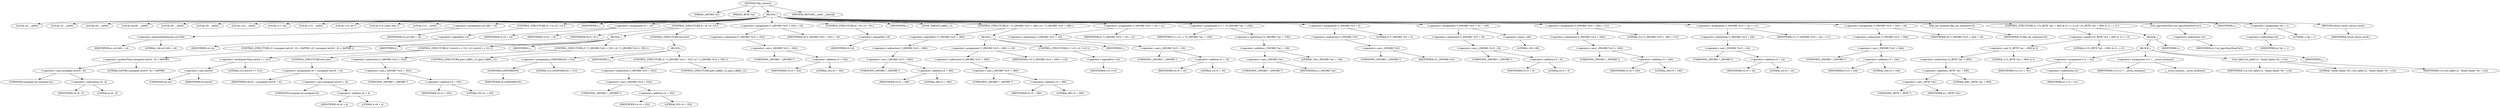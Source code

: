 digraph tftp_connect {  
"1000113" [label = "(METHOD,tftp_connect)" ]
"1000114" [label = "(PARAM,_QWORD *a1)" ]
"1000115" [label = "(PARAM,_BYTE *a2)" ]
"1000116" [label = "(BLOCK,,)" ]
"1000117" [label = "(LOCAL,v4: __int64)" ]
"1000118" [label = "(LOCAL,v5: __int64)" ]
"1000119" [label = "(LOCAL,v6: __int64)" ]
"1000120" [label = "(LOCAL,result: __int64)" ]
"1000121" [label = "(LOCAL,v8: __int64)" ]
"1000122" [label = "(LOCAL,v9: __int64)" ]
"1000123" [label = "(LOCAL,v10: __int64)" ]
"1000124" [label = "(LOCAL,v11: int)" ]
"1000125" [label = "(LOCAL,v12: __int64)" ]
"1000126" [label = "(LOCAL,v13: int *)" ]
"1000127" [label = "(LOCAL,v14: const char *)" ]
"1000128" [label = "(LOCAL,v15: __int64)" ]
"1000129" [label = "(<operator>.assignment,a1[148] = v4)" ]
"1000130" [label = "(<operator>.indirectIndexAccess,a1[148])" ]
"1000131" [label = "(IDENTIFIER,a1,a1[148] = v4)" ]
"1000132" [label = "(LITERAL,148,a1[148] = v4)" ]
"1000133" [label = "(IDENTIFIER,v4,a1[148] = v4)" ]
"1000134" [label = "(CONTROL_STRUCTURE,if ( !v4 ),if ( !v4 ))" ]
"1000135" [label = "(<operator>.logicalNot,!v4)" ]
"1000136" [label = "(IDENTIFIER,v4,!v4)" ]
"1000137" [label = "(IDENTIFIER,L,)" ]
"1000138" [label = "(<operator>.assignment,v5 = v4)" ]
"1000139" [label = "(IDENTIFIER,v5,v5 = v4)" ]
"1000140" [label = "(IDENTIFIER,v4,v5 = v4)" ]
"1000141" [label = "(CONTROL_STRUCTURE,if ( v6 ),if ( v6 ))" ]
"1000142" [label = "(IDENTIFIER,v6,if ( v6 ))" ]
"1000143" [label = "(BLOCK,,)" ]
"1000144" [label = "(CONTROL_STRUCTURE,if ( (unsigned int)(v6 - 8) > 0xFFB0 ),if ( (unsigned int)(v6 - 8) > 0xFFB0 ))" ]
"1000145" [label = "(<operator>.greaterThan,(unsigned int)(v6 - 8) > 0xFFB0)" ]
"1000146" [label = "(<operator>.cast,(unsigned int)(v6 - 8))" ]
"1000147" [label = "(UNKNOWN,unsigned int,unsigned int)" ]
"1000148" [label = "(<operator>.subtraction,v6 - 8)" ]
"1000149" [label = "(IDENTIFIER,v6,v6 - 8)" ]
"1000150" [label = "(LITERAL,8,v6 - 8)" ]
"1000151" [label = "(LITERAL,0xFFB0,(unsigned int)(v6 - 8) > 0xFFB0)" ]
"1000152" [label = "(IDENTIFIER,L,)" ]
"1000153" [label = "(CONTROL_STRUCTURE,if ( (int)v6 <= 512 ),if ( (int)v6 <= 512 ))" ]
"1000154" [label = "(<operator>.lessEqualsThan,(int)v6 <= 512)" ]
"1000155" [label = "(<operator>.cast,(int)v6)" ]
"1000156" [label = "(UNKNOWN,int,int)" ]
"1000157" [label = "(IDENTIFIER,v6,(int)v6)" ]
"1000158" [label = "(LITERAL,512,(int)v6 <= 512)" ]
"1000159" [label = "(CONTROL_STRUCTURE,else,else)" ]
"1000160" [label = "(<operator>.assignment,v8 = (unsigned int)(v6 + 4))" ]
"1000161" [label = "(IDENTIFIER,v8,v8 = (unsigned int)(v6 + 4))" ]
"1000162" [label = "(<operator>.cast,(unsigned int)(v6 + 4))" ]
"1000163" [label = "(UNKNOWN,unsigned int,unsigned int)" ]
"1000164" [label = "(<operator>.addition,v6 + 4)" ]
"1000165" [label = "(IDENTIFIER,v6,v6 + 4)" ]
"1000166" [label = "(LITERAL,4,v6 + 4)" ]
"1000167" [label = "(IDENTIFIER,L,)" ]
"1000168" [label = "(CONTROL_STRUCTURE,if ( *(_QWORD *)(v4 + 352) ),if ( *(_QWORD *)(v4 + 352) ))" ]
"1000169" [label = "(<operator>.indirection,*(_QWORD *)(v4 + 352))" ]
"1000170" [label = "(<operator>.cast,(_QWORD *)(v4 + 352))" ]
"1000171" [label = "(UNKNOWN,_QWORD *,_QWORD *)" ]
"1000172" [label = "(<operator>.addition,v4 + 352)" ]
"1000173" [label = "(IDENTIFIER,v4,v4 + 352)" ]
"1000174" [label = "(LITERAL,352,v4 + 352)" ]
"1000175" [label = "(CONTROL_STRUCTURE,goto LABEL_12;,goto LABEL_12;)" ]
"1000176" [label = "(CONTROL_STRUCTURE,else,else)" ]
"1000177" [label = "(BLOCK,,)" ]
"1000178" [label = "(<operator>.assignment,LODWORD(v6) = 512)" ]
"1000179" [label = "(LODWORD,LODWORD(v6))" ]
"1000180" [label = "(IDENTIFIER,v6,LODWORD(v6))" ]
"1000181" [label = "(LITERAL,512,LODWORD(v6) = 512)" ]
"1000182" [label = "(IDENTIFIER,L,)" ]
"1000183" [label = "(CONTROL_STRUCTURE,if ( *(_QWORD *)(v4 + 352) ),if ( *(_QWORD *)(v4 + 352) ))" ]
"1000184" [label = "(<operator>.indirection,*(_QWORD *)(v4 + 352))" ]
"1000185" [label = "(<operator>.cast,(_QWORD *)(v4 + 352))" ]
"1000186" [label = "(UNKNOWN,_QWORD *,_QWORD *)" ]
"1000187" [label = "(<operator>.addition,v4 + 352)" ]
"1000188" [label = "(IDENTIFIER,v4,v4 + 352)" ]
"1000189" [label = "(LITERAL,352,v4 + 352)" ]
"1000190" [label = "(CONTROL_STRUCTURE,goto LABEL_12;,goto LABEL_12;)" ]
"1000191" [label = "(<operator>.assignment,*(_QWORD *)(v5 + 352) = v9)" ]
"1000192" [label = "(<operator>.indirection,*(_QWORD *)(v5 + 352))" ]
"1000193" [label = "(<operator>.cast,(_QWORD *)(v5 + 352))" ]
"1000194" [label = "(UNKNOWN,_QWORD *,_QWORD *)" ]
"1000195" [label = "(<operator>.addition,v5 + 352)" ]
"1000196" [label = "(IDENTIFIER,v5,v5 + 352)" ]
"1000197" [label = "(LITERAL,352,v5 + 352)" ]
"1000198" [label = "(IDENTIFIER,v9,*(_QWORD *)(v5 + 352) = v9)" ]
"1000199" [label = "(CONTROL_STRUCTURE,if ( !v9 ),if ( !v9 ))" ]
"1000200" [label = "(<operator>.logicalNot,!v9)" ]
"1000201" [label = "(IDENTIFIER,v9,!v9)" ]
"1000202" [label = "(IDENTIFIER,L,)" ]
"1000203" [label = "(JUMP_TARGET,LABEL_12)" ]
"1000204" [label = "(CONTROL_STRUCTURE,if ( !*(_QWORD *)(v5 + 360) ),if ( !*(_QWORD *)(v5 + 360) ))" ]
"1000205" [label = "(<operator>.logicalNot,!*(_QWORD *)(v5 + 360))" ]
"1000206" [label = "(<operator>.indirection,*(_QWORD *)(v5 + 360))" ]
"1000207" [label = "(<operator>.cast,(_QWORD *)(v5 + 360))" ]
"1000208" [label = "(UNKNOWN,_QWORD *,_QWORD *)" ]
"1000209" [label = "(<operator>.addition,v5 + 360)" ]
"1000210" [label = "(IDENTIFIER,v5,v5 + 360)" ]
"1000211" [label = "(LITERAL,360,v5 + 360)" ]
"1000212" [label = "(BLOCK,,)" ]
"1000213" [label = "(<operator>.assignment,*(_QWORD *)(v5 + 360) = v10)" ]
"1000214" [label = "(<operator>.indirection,*(_QWORD *)(v5 + 360))" ]
"1000215" [label = "(<operator>.cast,(_QWORD *)(v5 + 360))" ]
"1000216" [label = "(UNKNOWN,_QWORD *,_QWORD *)" ]
"1000217" [label = "(<operator>.addition,v5 + 360)" ]
"1000218" [label = "(IDENTIFIER,v5,v5 + 360)" ]
"1000219" [label = "(LITERAL,360,v5 + 360)" ]
"1000220" [label = "(IDENTIFIER,v10,*(_QWORD *)(v5 + 360) = v10)" ]
"1000221" [label = "(CONTROL_STRUCTURE,if ( !v10 ),if ( !v10 ))" ]
"1000222" [label = "(<operator>.logicalNot,!v10)" ]
"1000223" [label = "(IDENTIFIER,v10,!v10)" ]
"1000224" [label = "(IDENTIFIER,L,)" ]
"1000225" [label = "(<operator>.assignment,*(_QWORD *)(v5 + 16) = a1)" ]
"1000226" [label = "(<operator>.indirection,*(_QWORD *)(v5 + 16))" ]
"1000227" [label = "(<operator>.cast,(_QWORD *)(v5 + 16))" ]
"1000228" [label = "(UNKNOWN,_QWORD *,_QWORD *)" ]
"1000229" [label = "(<operator>.addition,v5 + 16)" ]
"1000230" [label = "(IDENTIFIER,v5,v5 + 16)" ]
"1000231" [label = "(LITERAL,16,v5 + 16)" ]
"1000232" [label = "(IDENTIFIER,a1,*(_QWORD *)(v5 + 16) = a1)" ]
"1000233" [label = "(<operator>.assignment,v11 = *((_DWORD *)a1 + 156))" ]
"1000234" [label = "(IDENTIFIER,v11,v11 = *((_DWORD *)a1 + 156))" ]
"1000235" [label = "(<operator>.indirection,*((_DWORD *)a1 + 156))" ]
"1000236" [label = "(<operator>.addition,(_DWORD *)a1 + 156)" ]
"1000237" [label = "(<operator>.cast,(_DWORD *)a1)" ]
"1000238" [label = "(UNKNOWN,_DWORD *,_DWORD *)" ]
"1000239" [label = "(IDENTIFIER,a1,(_DWORD *)a1)" ]
"1000240" [label = "(LITERAL,156,(_DWORD *)a1 + 156)" ]
"1000241" [label = "(<operator>.assignment,*(_DWORD *)v5 = 0)" ]
"1000242" [label = "(<operator>.indirection,*(_DWORD *)v5)" ]
"1000243" [label = "(<operator>.cast,(_DWORD *)v5)" ]
"1000244" [label = "(UNKNOWN,_DWORD *,_DWORD *)" ]
"1000245" [label = "(IDENTIFIER,v5,(_DWORD *)v5)" ]
"1000246" [label = "(LITERAL,0,*(_DWORD *)v5 = 0)" ]
"1000247" [label = "(<operator>.assignment,*(_DWORD *)(v5 + 8) = -100)" ]
"1000248" [label = "(<operator>.indirection,*(_DWORD *)(v5 + 8))" ]
"1000249" [label = "(<operator>.cast,(_DWORD *)(v5 + 8))" ]
"1000250" [label = "(UNKNOWN,_DWORD *,_DWORD *)" ]
"1000251" [label = "(<operator>.addition,v5 + 8)" ]
"1000252" [label = "(IDENTIFIER,v5,v5 + 8)" ]
"1000253" [label = "(LITERAL,8,v5 + 8)" ]
"1000254" [label = "(<operator>.minus,-100)" ]
"1000255" [label = "(LITERAL,100,-100)" ]
"1000256" [label = "(<operator>.assignment,*(_DWORD *)(v5 + 340) = 512)" ]
"1000257" [label = "(<operator>.indirection,*(_DWORD *)(v5 + 340))" ]
"1000258" [label = "(<operator>.cast,(_DWORD *)(v5 + 340))" ]
"1000259" [label = "(UNKNOWN,_DWORD *,_DWORD *)" ]
"1000260" [label = "(<operator>.addition,v5 + 340)" ]
"1000261" [label = "(IDENTIFIER,v5,v5 + 340)" ]
"1000262" [label = "(LITERAL,340,v5 + 340)" ]
"1000263" [label = "(LITERAL,512,*(_DWORD *)(v5 + 340) = 512)" ]
"1000264" [label = "(<operator>.assignment,*(_DWORD *)(v5 + 24) = v11)" ]
"1000265" [label = "(<operator>.indirection,*(_DWORD *)(v5 + 24))" ]
"1000266" [label = "(<operator>.cast,(_DWORD *)(v5 + 24))" ]
"1000267" [label = "(UNKNOWN,_DWORD *,_DWORD *)" ]
"1000268" [label = "(<operator>.addition,v5 + 24)" ]
"1000269" [label = "(IDENTIFIER,v5,v5 + 24)" ]
"1000270" [label = "(LITERAL,24,v5 + 24)" ]
"1000271" [label = "(IDENTIFIER,v11,*(_DWORD *)(v5 + 24) = v11)" ]
"1000272" [label = "(<operator>.assignment,*(_DWORD *)(v5 + 344) = v6)" ]
"1000273" [label = "(<operator>.indirection,*(_DWORD *)(v5 + 344))" ]
"1000274" [label = "(<operator>.cast,(_DWORD *)(v5 + 344))" ]
"1000275" [label = "(UNKNOWN,_DWORD *,_DWORD *)" ]
"1000276" [label = "(<operator>.addition,v5 + 344)" ]
"1000277" [label = "(IDENTIFIER,v5,v5 + 344)" ]
"1000278" [label = "(LITERAL,344,v5 + 344)" ]
"1000279" [label = "(IDENTIFIER,v6,*(_DWORD *)(v5 + 344) = v6)" ]
"1000280" [label = "(tftp_set_timeouts,tftp_set_timeouts(v5))" ]
"1000281" [label = "(IDENTIFIER,v5,tftp_set_timeouts(v5))" ]
"1000282" [label = "(CONTROL_STRUCTURE,if ( (*((_BYTE *)a1 + 895) & 2) == 0 ),if ( (*((_BYTE *)a1 + 895) & 2) == 0 ))" ]
"1000283" [label = "(<operator>.equals,(*((_BYTE *)a1 + 895) & 2) == 0)" ]
"1000284" [label = "(<operator>.and,*((_BYTE *)a1 + 895) & 2)" ]
"1000285" [label = "(<operator>.indirection,*((_BYTE *)a1 + 895))" ]
"1000286" [label = "(<operator>.addition,(_BYTE *)a1 + 895)" ]
"1000287" [label = "(<operator>.cast,(_BYTE *)a1)" ]
"1000288" [label = "(UNKNOWN,_BYTE *,_BYTE *)" ]
"1000289" [label = "(IDENTIFIER,a1,(_BYTE *)a1)" ]
"1000290" [label = "(LITERAL,895,(_BYTE *)a1 + 895)" ]
"1000291" [label = "(LITERAL,2,*((_BYTE *)a1 + 895) & 2)" ]
"1000292" [label = "(LITERAL,0,(*((_BYTE *)a1 + 895) & 2) == 0)" ]
"1000293" [label = "(BLOCK,,)" ]
"1000294" [label = "(BLOCK,,)" ]
"1000295" [label = "(<operator>.assignment,v12 = *a1)" ]
"1000296" [label = "(IDENTIFIER,v12,v12 = *a1)" ]
"1000297" [label = "(<operator>.indirection,*a1)" ]
"1000298" [label = "(IDENTIFIER,a1,v12 = *a1)" ]
"1000299" [label = "(<operator>.assignment,v13 = __errno_location())" ]
"1000300" [label = "(IDENTIFIER,v13,v13 = __errno_location())" ]
"1000301" [label = "(__errno_location,__errno_location())" ]
"1000302" [label = "(Curl_failf,Curl_failf(v12, \"bind() failed; %s\", v14))" ]
"1000303" [label = "(IDENTIFIER,v12,Curl_failf(v12, \"bind() failed; %s\", v14))" ]
"1000304" [label = "(LITERAL,\"bind() failed; %s\",Curl_failf(v12, \"bind() failed; %s\", v14))" ]
"1000305" [label = "(IDENTIFIER,v14,Curl_failf(v12, \"bind() failed; %s\", v14))" ]
"1000306" [label = "(IDENTIFIER,L,)" ]
"1000307" [label = "(IDENTIFIER,L,)" ]
"1000308" [label = "(Curl_pgrsStartNow,Curl_pgrsStartNow(*a1))" ]
"1000309" [label = "(<operator>.indirection,*a1)" ]
"1000310" [label = "(IDENTIFIER,a1,Curl_pgrsStartNow(*a1))" ]
"1000311" [label = "(IDENTIFIER,L,)" ]
"1000312" [label = "(<operator>.assignment,*a2 = 1)" ]
"1000313" [label = "(<operator>.indirection,*a2)" ]
"1000314" [label = "(IDENTIFIER,a2,*a2 = 1)" ]
"1000315" [label = "(LITERAL,1,*a2 = 1)" ]
"1000316" [label = "(RETURN,return result;,return result;)" ]
"1000317" [label = "(IDENTIFIER,result,return result;)" ]
"1000318" [label = "(METHOD_RETURN,__int64 __fastcall)" ]
  "1000113" -> "1000114" 
  "1000113" -> "1000115" 
  "1000113" -> "1000116" 
  "1000113" -> "1000318" 
  "1000116" -> "1000117" 
  "1000116" -> "1000118" 
  "1000116" -> "1000119" 
  "1000116" -> "1000120" 
  "1000116" -> "1000121" 
  "1000116" -> "1000122" 
  "1000116" -> "1000123" 
  "1000116" -> "1000124" 
  "1000116" -> "1000125" 
  "1000116" -> "1000126" 
  "1000116" -> "1000127" 
  "1000116" -> "1000128" 
  "1000116" -> "1000129" 
  "1000116" -> "1000134" 
  "1000116" -> "1000137" 
  "1000116" -> "1000138" 
  "1000116" -> "1000141" 
  "1000116" -> "1000191" 
  "1000116" -> "1000199" 
  "1000116" -> "1000202" 
  "1000116" -> "1000203" 
  "1000116" -> "1000204" 
  "1000116" -> "1000225" 
  "1000116" -> "1000233" 
  "1000116" -> "1000241" 
  "1000116" -> "1000247" 
  "1000116" -> "1000256" 
  "1000116" -> "1000264" 
  "1000116" -> "1000272" 
  "1000116" -> "1000280" 
  "1000116" -> "1000282" 
  "1000116" -> "1000308" 
  "1000116" -> "1000311" 
  "1000116" -> "1000312" 
  "1000116" -> "1000316" 
  "1000129" -> "1000130" 
  "1000129" -> "1000133" 
  "1000130" -> "1000131" 
  "1000130" -> "1000132" 
  "1000134" -> "1000135" 
  "1000135" -> "1000136" 
  "1000138" -> "1000139" 
  "1000138" -> "1000140" 
  "1000141" -> "1000142" 
  "1000141" -> "1000143" 
  "1000141" -> "1000176" 
  "1000143" -> "1000144" 
  "1000143" -> "1000152" 
  "1000143" -> "1000153" 
  "1000143" -> "1000167" 
  "1000143" -> "1000168" 
  "1000144" -> "1000145" 
  "1000145" -> "1000146" 
  "1000145" -> "1000151" 
  "1000146" -> "1000147" 
  "1000146" -> "1000148" 
  "1000148" -> "1000149" 
  "1000148" -> "1000150" 
  "1000153" -> "1000154" 
  "1000153" -> "1000159" 
  "1000154" -> "1000155" 
  "1000154" -> "1000158" 
  "1000155" -> "1000156" 
  "1000155" -> "1000157" 
  "1000159" -> "1000160" 
  "1000160" -> "1000161" 
  "1000160" -> "1000162" 
  "1000162" -> "1000163" 
  "1000162" -> "1000164" 
  "1000164" -> "1000165" 
  "1000164" -> "1000166" 
  "1000168" -> "1000169" 
  "1000168" -> "1000175" 
  "1000169" -> "1000170" 
  "1000170" -> "1000171" 
  "1000170" -> "1000172" 
  "1000172" -> "1000173" 
  "1000172" -> "1000174" 
  "1000176" -> "1000177" 
  "1000177" -> "1000178" 
  "1000177" -> "1000182" 
  "1000177" -> "1000183" 
  "1000178" -> "1000179" 
  "1000178" -> "1000181" 
  "1000179" -> "1000180" 
  "1000183" -> "1000184" 
  "1000183" -> "1000190" 
  "1000184" -> "1000185" 
  "1000185" -> "1000186" 
  "1000185" -> "1000187" 
  "1000187" -> "1000188" 
  "1000187" -> "1000189" 
  "1000191" -> "1000192" 
  "1000191" -> "1000198" 
  "1000192" -> "1000193" 
  "1000193" -> "1000194" 
  "1000193" -> "1000195" 
  "1000195" -> "1000196" 
  "1000195" -> "1000197" 
  "1000199" -> "1000200" 
  "1000200" -> "1000201" 
  "1000204" -> "1000205" 
  "1000204" -> "1000212" 
  "1000205" -> "1000206" 
  "1000206" -> "1000207" 
  "1000207" -> "1000208" 
  "1000207" -> "1000209" 
  "1000209" -> "1000210" 
  "1000209" -> "1000211" 
  "1000212" -> "1000213" 
  "1000212" -> "1000221" 
  "1000212" -> "1000224" 
  "1000213" -> "1000214" 
  "1000213" -> "1000220" 
  "1000214" -> "1000215" 
  "1000215" -> "1000216" 
  "1000215" -> "1000217" 
  "1000217" -> "1000218" 
  "1000217" -> "1000219" 
  "1000221" -> "1000222" 
  "1000222" -> "1000223" 
  "1000225" -> "1000226" 
  "1000225" -> "1000232" 
  "1000226" -> "1000227" 
  "1000227" -> "1000228" 
  "1000227" -> "1000229" 
  "1000229" -> "1000230" 
  "1000229" -> "1000231" 
  "1000233" -> "1000234" 
  "1000233" -> "1000235" 
  "1000235" -> "1000236" 
  "1000236" -> "1000237" 
  "1000236" -> "1000240" 
  "1000237" -> "1000238" 
  "1000237" -> "1000239" 
  "1000241" -> "1000242" 
  "1000241" -> "1000246" 
  "1000242" -> "1000243" 
  "1000243" -> "1000244" 
  "1000243" -> "1000245" 
  "1000247" -> "1000248" 
  "1000247" -> "1000254" 
  "1000248" -> "1000249" 
  "1000249" -> "1000250" 
  "1000249" -> "1000251" 
  "1000251" -> "1000252" 
  "1000251" -> "1000253" 
  "1000254" -> "1000255" 
  "1000256" -> "1000257" 
  "1000256" -> "1000263" 
  "1000257" -> "1000258" 
  "1000258" -> "1000259" 
  "1000258" -> "1000260" 
  "1000260" -> "1000261" 
  "1000260" -> "1000262" 
  "1000264" -> "1000265" 
  "1000264" -> "1000271" 
  "1000265" -> "1000266" 
  "1000266" -> "1000267" 
  "1000266" -> "1000268" 
  "1000268" -> "1000269" 
  "1000268" -> "1000270" 
  "1000272" -> "1000273" 
  "1000272" -> "1000279" 
  "1000273" -> "1000274" 
  "1000274" -> "1000275" 
  "1000274" -> "1000276" 
  "1000276" -> "1000277" 
  "1000276" -> "1000278" 
  "1000280" -> "1000281" 
  "1000282" -> "1000283" 
  "1000282" -> "1000293" 
  "1000283" -> "1000284" 
  "1000283" -> "1000292" 
  "1000284" -> "1000285" 
  "1000284" -> "1000291" 
  "1000285" -> "1000286" 
  "1000286" -> "1000287" 
  "1000286" -> "1000290" 
  "1000287" -> "1000288" 
  "1000287" -> "1000289" 
  "1000293" -> "1000294" 
  "1000293" -> "1000307" 
  "1000294" -> "1000295" 
  "1000294" -> "1000299" 
  "1000294" -> "1000302" 
  "1000294" -> "1000306" 
  "1000295" -> "1000296" 
  "1000295" -> "1000297" 
  "1000297" -> "1000298" 
  "1000299" -> "1000300" 
  "1000299" -> "1000301" 
  "1000302" -> "1000303" 
  "1000302" -> "1000304" 
  "1000302" -> "1000305" 
  "1000308" -> "1000309" 
  "1000309" -> "1000310" 
  "1000312" -> "1000313" 
  "1000312" -> "1000315" 
  "1000313" -> "1000314" 
  "1000316" -> "1000317" 
}
